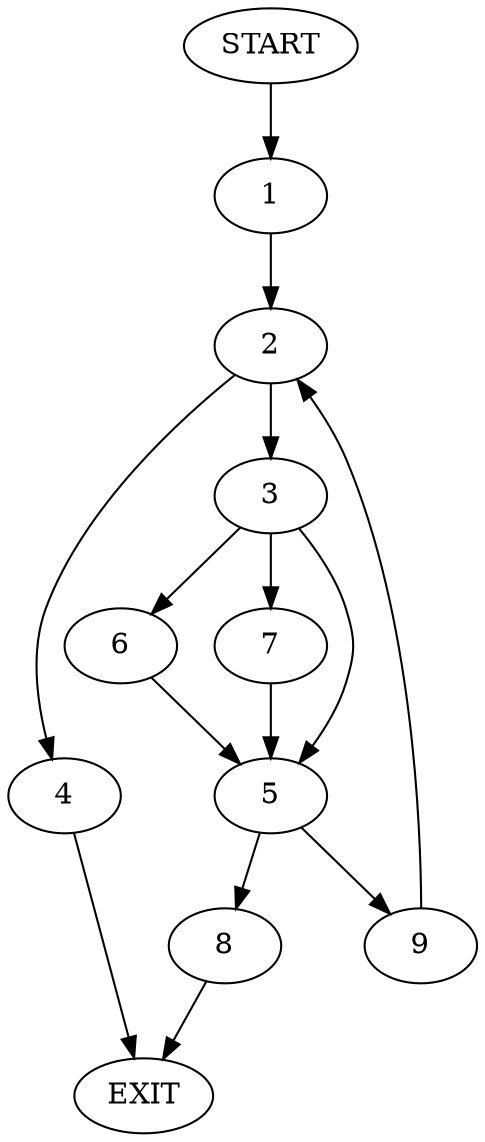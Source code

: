 digraph {
0 [label="START"]
10 [label="EXIT"]
0 -> 1
1 -> 2
2 -> 3
2 -> 4
3 -> 5
3 -> 6
3 -> 7
4 -> 10
5 -> 8
5 -> 9
6 -> 5
7 -> 5
9 -> 2
8 -> 10
}

